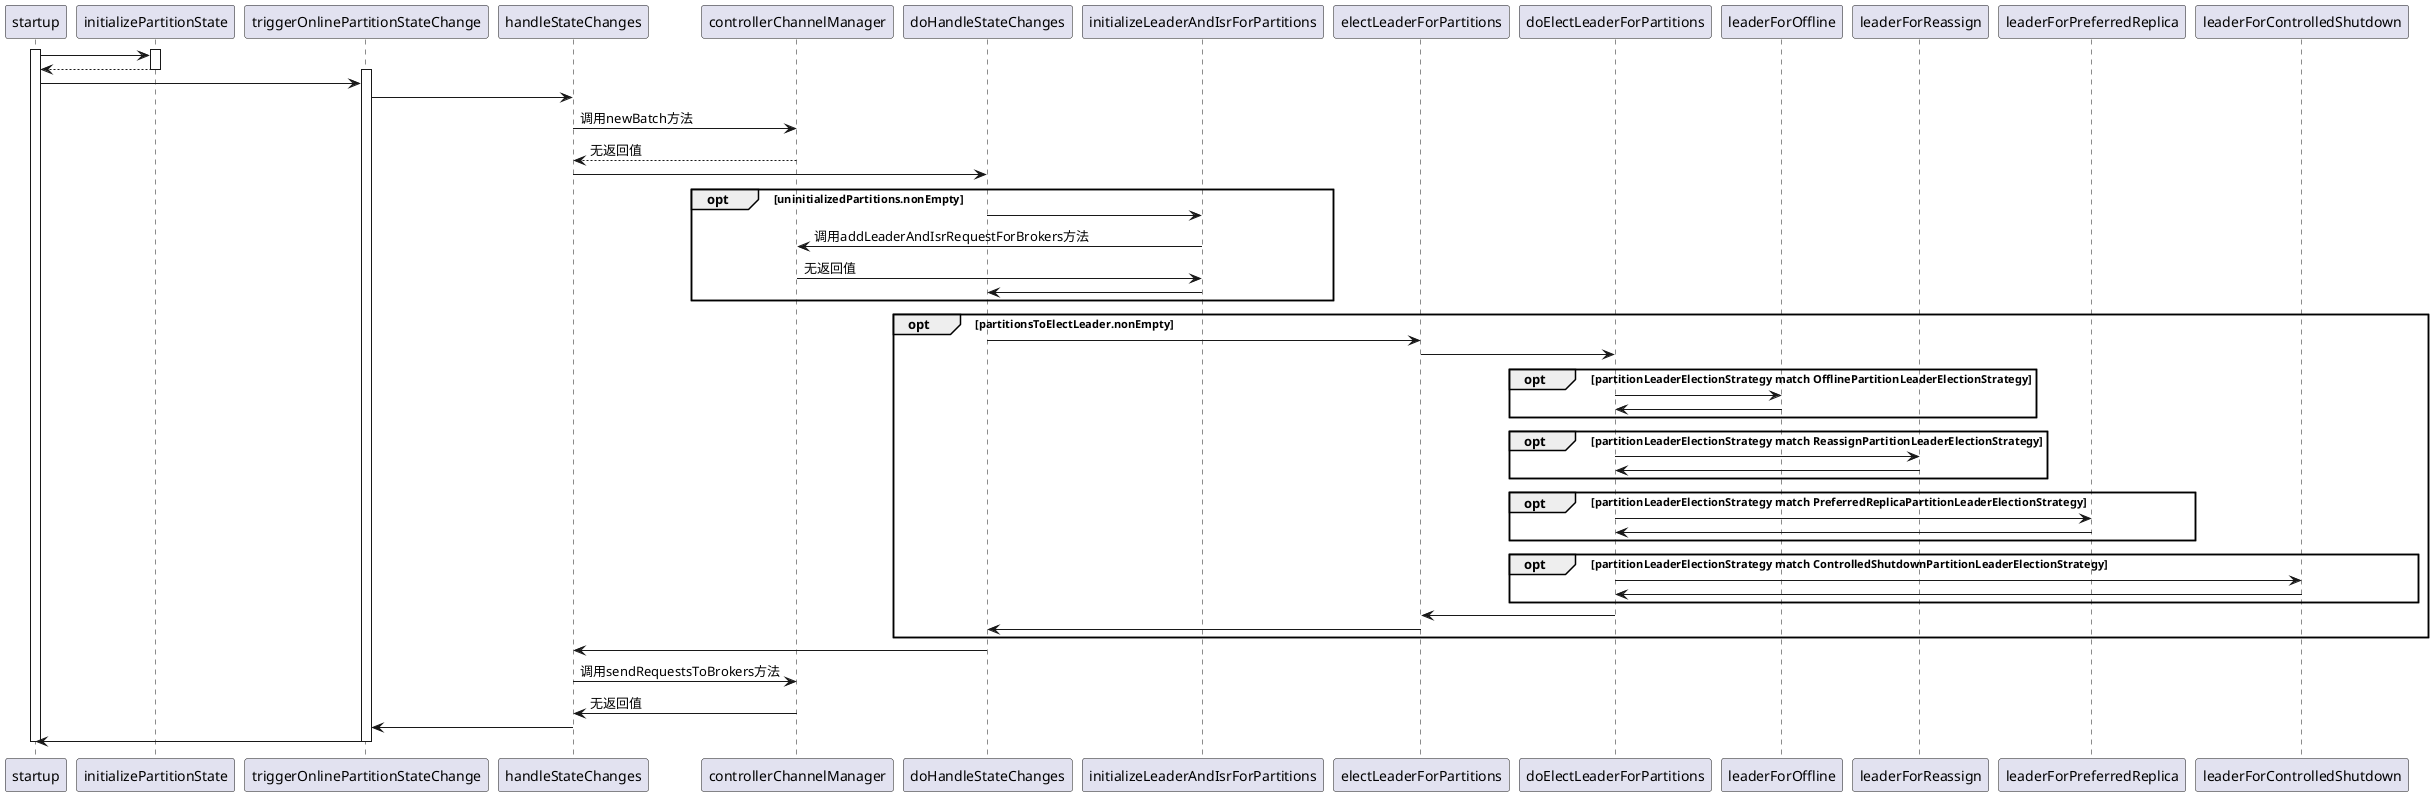 @startuml
activate startup
activate initializePartitionState
startup-> initializePartitionState:
initializePartitionState--> startup:
deactivate initializePartitionState

activate triggerOnlinePartitionStateChange
startup-> triggerOnlinePartitionStateChange
triggerOnlinePartitionStateChange-> handleStateChanges 

handleStateChanges-> controllerChannelManager: 调用newBatch方法
controllerChannelManager--> handleStateChanges:无返回值

handleStateChanges-> doHandleStateChanges

opt uninitializedPartitions.nonEmpty
doHandleStateChanges-> initializeLeaderAndIsrForPartitions
initializeLeaderAndIsrForPartitions-> controllerChannelManager: 调用addLeaderAndIsrRequestForBrokers方法
controllerChannelManager-> initializeLeaderAndIsrForPartitions: 无返回值
initializeLeaderAndIsrForPartitions-> doHandleStateChanges
end

opt partitionsToElectLeader.nonEmpty
doHandleStateChanges-> electLeaderForPartitions
electLeaderForPartitions-> doElectLeaderForPartitions

opt partitionLeaderElectionStrategy match OfflinePartitionLeaderElectionStrategy
doElectLeaderForPartitions-> leaderForOffline
leaderForOffline-> doElectLeaderForPartitions
end
opt partitionLeaderElectionStrategy match ReassignPartitionLeaderElectionStrategy
doElectLeaderForPartitions-> leaderForReassign
leaderForReassign-> doElectLeaderForPartitions
end
opt partitionLeaderElectionStrategy match PreferredReplicaPartitionLeaderElectionStrategy
doElectLeaderForPartitions-> leaderForPreferredReplica 
leaderForPreferredReplica-> doElectLeaderForPartitions
end
opt partitionLeaderElectionStrategy match ControlledShutdownPartitionLeaderElectionStrategy
doElectLeaderForPartitions-> leaderForControlledShutdown
leaderForControlledShutdown-> doElectLeaderForPartitions 
end

doElectLeaderForPartitions-> electLeaderForPartitions 
electLeaderForPartitions-> doHandleStateChanges
end

doHandleStateChanges-> handleStateChanges

handleStateChanges-> controllerChannelManager: 调用sendRequestsToBrokers方法
controllerChannelManager-> handleStateChanges:无返回值

handleStateChanges-> triggerOnlinePartitionStateChange 
triggerOnlinePartitionStateChange-> startup
deactivate triggerOnlinePartitionStateChange
deactivate startup

@enduml